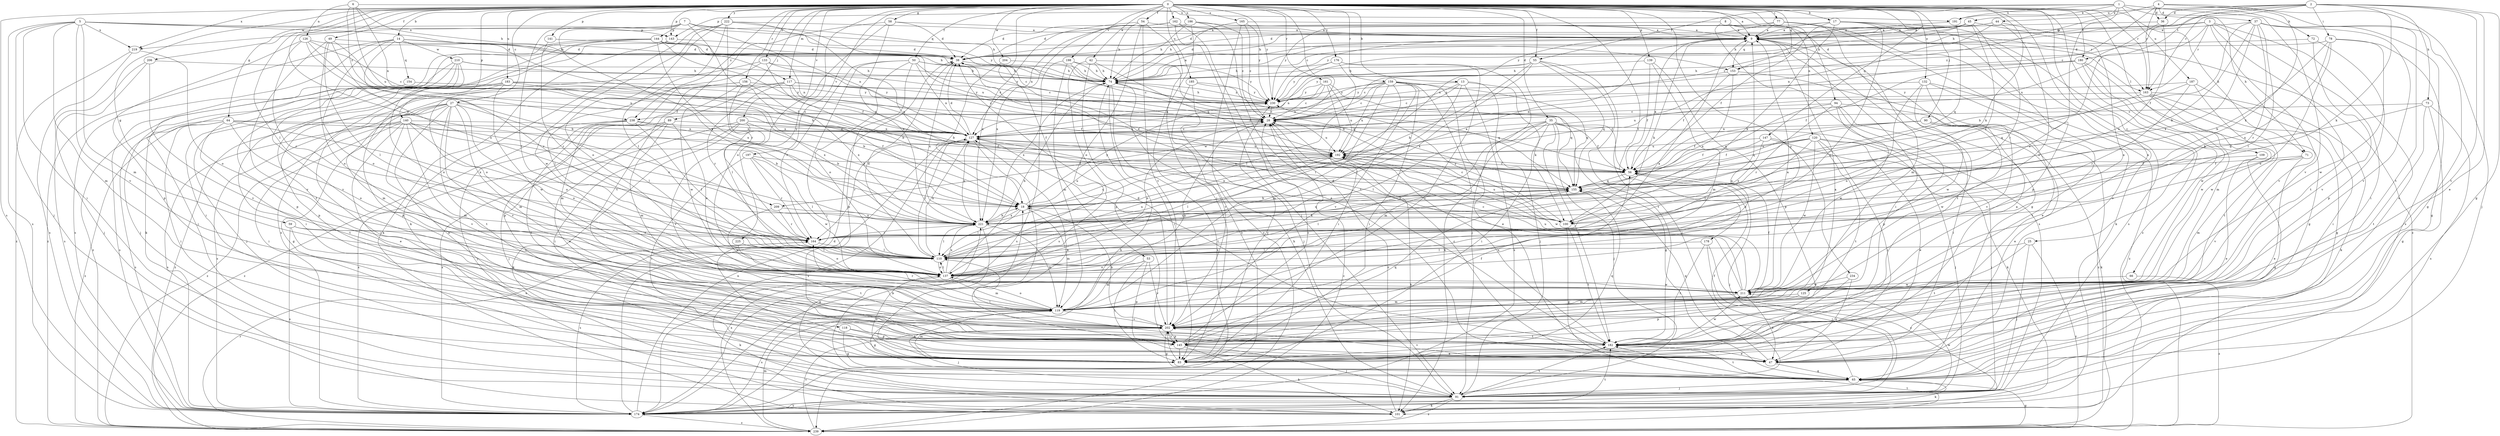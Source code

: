 strict digraph  {
0;
1;
2;
3;
4;
5;
6;
7;
8;
9;
13;
14;
17;
18;
25;
27;
28;
35;
36;
37;
38;
42;
44;
45;
47;
49;
50;
53;
54;
55;
56;
58;
59;
64;
65;
66;
71;
72;
73;
74;
77;
78;
83;
89;
90;
91;
94;
100;
101;
109;
110;
117;
118;
119;
120;
125;
126;
127;
132;
133;
137;
139;
140;
141;
143;
144;
145;
147;
153;
154;
155;
156;
159;
161;
162;
163;
164;
165;
174;
176;
178;
180;
182;
183;
185;
186;
187;
191;
192;
197;
198;
200;
202;
204;
206;
209;
210;
211;
219;
221;
222;
225;
230;
234;
238;
239;
0 -> 9  [label=a];
0 -> 13  [label=b];
0 -> 14  [label=b];
0 -> 17  [label=b];
0 -> 25  [label=c];
0 -> 27  [label=c];
0 -> 28  [label=c];
0 -> 35  [label=d];
0 -> 42  [label=e];
0 -> 49  [label=f];
0 -> 50  [label=f];
0 -> 53  [label=f];
0 -> 54  [label=f];
0 -> 55  [label=f];
0 -> 58  [label=g];
0 -> 59  [label=g];
0 -> 64  [label=g];
0 -> 66  [label=h];
0 -> 71  [label=h];
0 -> 77  [label=i];
0 -> 89  [label=j];
0 -> 90  [label=j];
0 -> 94  [label=k];
0 -> 100  [label=k];
0 -> 109  [label=l];
0 -> 110  [label=l];
0 -> 117  [label=m];
0 -> 120  [label=n];
0 -> 125  [label=n];
0 -> 132  [label=o];
0 -> 133  [label=o];
0 -> 139  [label=p];
0 -> 140  [label=p];
0 -> 141  [label=p];
0 -> 143  [label=p];
0 -> 147  [label=q];
0 -> 153  [label=q];
0 -> 156  [label=r];
0 -> 159  [label=r];
0 -> 161  [label=r];
0 -> 162  [label=r];
0 -> 163  [label=r];
0 -> 165  [label=s];
0 -> 174  [label=s];
0 -> 176  [label=t];
0 -> 178  [label=t];
0 -> 180  [label=t];
0 -> 183  [label=u];
0 -> 185  [label=u];
0 -> 186  [label=u];
0 -> 197  [label=v];
0 -> 198  [label=v];
0 -> 200  [label=v];
0 -> 204  [label=w];
0 -> 206  [label=w];
0 -> 209  [label=w];
0 -> 219  [label=x];
0 -> 222  [label=y];
0 -> 225  [label=y];
0 -> 230  [label=y];
0 -> 234  [label=z];
0 -> 238  [label=z];
1 -> 44  [label=e];
1 -> 45  [label=e];
1 -> 55  [label=f];
1 -> 71  [label=h];
1 -> 72  [label=h];
1 -> 137  [label=o];
1 -> 143  [label=p];
1 -> 187  [label=u];
1 -> 191  [label=u];
1 -> 202  [label=v];
2 -> 28  [label=c];
2 -> 36  [label=d];
2 -> 47  [label=e];
2 -> 65  [label=g];
2 -> 73  [label=h];
2 -> 74  [label=h];
2 -> 78  [label=i];
2 -> 100  [label=k];
2 -> 163  [label=r];
2 -> 180  [label=t];
2 -> 182  [label=t];
2 -> 191  [label=u];
3 -> 9  [label=a];
3 -> 18  [label=b];
3 -> 47  [label=e];
3 -> 74  [label=h];
3 -> 83  [label=i];
3 -> 163  [label=r];
3 -> 182  [label=t];
3 -> 202  [label=v];
4 -> 36  [label=d];
4 -> 37  [label=d];
4 -> 91  [label=j];
4 -> 100  [label=k];
4 -> 153  [label=q];
4 -> 163  [label=r];
4 -> 182  [label=t];
4 -> 238  [label=z];
5 -> 83  [label=i];
5 -> 91  [label=j];
5 -> 117  [label=m];
5 -> 118  [label=m];
5 -> 119  [label=m];
5 -> 143  [label=p];
5 -> 153  [label=q];
5 -> 174  [label=s];
5 -> 202  [label=v];
5 -> 219  [label=x];
6 -> 74  [label=h];
6 -> 126  [label=n];
6 -> 127  [label=n];
6 -> 191  [label=u];
6 -> 192  [label=u];
6 -> 238  [label=z];
7 -> 18  [label=b];
7 -> 74  [label=h];
7 -> 110  [label=l];
7 -> 127  [label=n];
7 -> 144  [label=p];
7 -> 219  [label=x];
7 -> 221  [label=x];
7 -> 230  [label=y];
8 -> 9  [label=a];
8 -> 38  [label=d];
8 -> 65  [label=g];
8 -> 163  [label=r];
8 -> 174  [label=s];
9 -> 38  [label=d];
9 -> 83  [label=i];
9 -> 100  [label=k];
9 -> 153  [label=q];
9 -> 163  [label=r];
9 -> 182  [label=t];
13 -> 28  [label=c];
13 -> 91  [label=j];
13 -> 100  [label=k];
13 -> 110  [label=l];
13 -> 174  [label=s];
13 -> 209  [label=w];
13 -> 230  [label=y];
14 -> 38  [label=d];
14 -> 56  [label=f];
14 -> 74  [label=h];
14 -> 137  [label=o];
14 -> 154  [label=q];
14 -> 164  [label=r];
14 -> 174  [label=s];
14 -> 210  [label=w];
14 -> 239  [label=z];
17 -> 9  [label=a];
17 -> 38  [label=d];
17 -> 56  [label=f];
17 -> 100  [label=k];
17 -> 137  [label=o];
17 -> 145  [label=p];
17 -> 174  [label=s];
17 -> 239  [label=z];
18 -> 9  [label=a];
18 -> 100  [label=k];
18 -> 110  [label=l];
18 -> 119  [label=m];
18 -> 192  [label=u];
18 -> 221  [label=x];
18 -> 230  [label=y];
25 -> 91  [label=j];
25 -> 110  [label=l];
25 -> 182  [label=t];
25 -> 239  [label=z];
27 -> 28  [label=c];
27 -> 47  [label=e];
27 -> 65  [label=g];
27 -> 83  [label=i];
27 -> 110  [label=l];
27 -> 119  [label=m];
27 -> 137  [label=o];
27 -> 174  [label=s];
27 -> 182  [label=t];
27 -> 202  [label=v];
27 -> 239  [label=z];
28 -> 127  [label=n];
28 -> 137  [label=o];
28 -> 192  [label=u];
35 -> 56  [label=f];
35 -> 65  [label=g];
35 -> 83  [label=i];
35 -> 91  [label=j];
35 -> 101  [label=k];
35 -> 110  [label=l];
35 -> 119  [label=m];
35 -> 127  [label=n];
35 -> 137  [label=o];
35 -> 182  [label=t];
36 -> 9  [label=a];
36 -> 192  [label=u];
36 -> 221  [label=x];
37 -> 9  [label=a];
37 -> 18  [label=b];
37 -> 56  [label=f];
37 -> 65  [label=g];
37 -> 110  [label=l];
37 -> 164  [label=r];
37 -> 174  [label=s];
37 -> 202  [label=v];
37 -> 221  [label=x];
38 -> 74  [label=h];
38 -> 221  [label=x];
42 -> 74  [label=h];
42 -> 145  [label=p];
42 -> 155  [label=q];
42 -> 174  [label=s];
42 -> 192  [label=u];
44 -> 9  [label=a];
44 -> 127  [label=n];
44 -> 137  [label=o];
44 -> 230  [label=y];
44 -> 239  [label=z];
45 -> 9  [label=a];
45 -> 28  [label=c];
45 -> 38  [label=d];
45 -> 74  [label=h];
45 -> 137  [label=o];
45 -> 164  [label=r];
45 -> 221  [label=x];
45 -> 230  [label=y];
47 -> 28  [label=c];
47 -> 65  [label=g];
47 -> 127  [label=n];
47 -> 155  [label=q];
47 -> 202  [label=v];
49 -> 38  [label=d];
49 -> 110  [label=l];
49 -> 137  [label=o];
49 -> 192  [label=u];
49 -> 202  [label=v];
49 -> 221  [label=x];
50 -> 28  [label=c];
50 -> 74  [label=h];
50 -> 83  [label=i];
50 -> 127  [label=n];
50 -> 137  [label=o];
50 -> 145  [label=p];
50 -> 164  [label=r];
50 -> 230  [label=y];
53 -> 83  [label=i];
53 -> 119  [label=m];
53 -> 137  [label=o];
53 -> 145  [label=p];
53 -> 202  [label=v];
54 -> 9  [label=a];
54 -> 74  [label=h];
54 -> 137  [label=o];
54 -> 202  [label=v];
54 -> 221  [label=x];
54 -> 239  [label=z];
55 -> 18  [label=b];
55 -> 74  [label=h];
55 -> 91  [label=j];
55 -> 127  [label=n];
55 -> 155  [label=q];
55 -> 182  [label=t];
55 -> 221  [label=x];
56 -> 9  [label=a];
56 -> 91  [label=j];
56 -> 155  [label=q];
58 -> 9  [label=a];
58 -> 38  [label=d];
58 -> 137  [label=o];
58 -> 182  [label=t];
58 -> 221  [label=x];
59 -> 47  [label=e];
59 -> 137  [label=o];
59 -> 164  [label=r];
59 -> 174  [label=s];
64 -> 56  [label=f];
64 -> 83  [label=i];
64 -> 127  [label=n];
64 -> 137  [label=o];
64 -> 174  [label=s];
64 -> 182  [label=t];
64 -> 221  [label=x];
64 -> 239  [label=z];
65 -> 18  [label=b];
65 -> 56  [label=f];
65 -> 91  [label=j];
65 -> 101  [label=k];
65 -> 182  [label=t];
66 -> 211  [label=w];
66 -> 239  [label=z];
71 -> 47  [label=e];
71 -> 56  [label=f];
71 -> 119  [label=m];
71 -> 202  [label=v];
72 -> 38  [label=d];
72 -> 145  [label=p];
72 -> 202  [label=v];
73 -> 28  [label=c];
73 -> 65  [label=g];
73 -> 155  [label=q];
73 -> 174  [label=s];
73 -> 182  [label=t];
74 -> 9  [label=a];
74 -> 56  [label=f];
74 -> 83  [label=i];
74 -> 174  [label=s];
74 -> 221  [label=x];
74 -> 230  [label=y];
77 -> 9  [label=a];
77 -> 47  [label=e];
77 -> 101  [label=k];
77 -> 119  [label=m];
77 -> 192  [label=u];
77 -> 230  [label=y];
78 -> 18  [label=b];
78 -> 38  [label=d];
78 -> 65  [label=g];
78 -> 137  [label=o];
78 -> 211  [label=w];
78 -> 221  [label=x];
83 -> 9  [label=a];
83 -> 119  [label=m];
83 -> 137  [label=o];
83 -> 155  [label=q];
83 -> 202  [label=v];
83 -> 230  [label=y];
89 -> 47  [label=e];
89 -> 91  [label=j];
89 -> 119  [label=m];
89 -> 127  [label=n];
89 -> 137  [label=o];
89 -> 174  [label=s];
90 -> 47  [label=e];
90 -> 56  [label=f];
90 -> 101  [label=k];
90 -> 127  [label=n];
90 -> 155  [label=q];
90 -> 211  [label=w];
91 -> 74  [label=h];
91 -> 101  [label=k];
91 -> 174  [label=s];
91 -> 182  [label=t];
91 -> 211  [label=w];
91 -> 239  [label=z];
94 -> 28  [label=c];
94 -> 83  [label=i];
94 -> 145  [label=p];
94 -> 155  [label=q];
94 -> 164  [label=r];
94 -> 211  [label=w];
94 -> 239  [label=z];
100 -> 28  [label=c];
100 -> 65  [label=g];
100 -> 127  [label=n];
100 -> 182  [label=t];
100 -> 192  [label=u];
100 -> 230  [label=y];
101 -> 28  [label=c];
109 -> 47  [label=e];
109 -> 56  [label=f];
109 -> 65  [label=g];
110 -> 38  [label=d];
110 -> 127  [label=n];
110 -> 137  [label=o];
110 -> 192  [label=u];
117 -> 28  [label=c];
117 -> 56  [label=f];
117 -> 119  [label=m];
117 -> 127  [label=n];
117 -> 145  [label=p];
117 -> 164  [label=r];
117 -> 230  [label=y];
118 -> 65  [label=g];
118 -> 145  [label=p];
118 -> 182  [label=t];
119 -> 9  [label=a];
119 -> 28  [label=c];
119 -> 65  [label=g];
119 -> 137  [label=o];
119 -> 164  [label=r];
119 -> 174  [label=s];
119 -> 202  [label=v];
120 -> 47  [label=e];
120 -> 56  [label=f];
120 -> 83  [label=i];
120 -> 91  [label=j];
120 -> 110  [label=l];
120 -> 155  [label=q];
120 -> 182  [label=t];
120 -> 192  [label=u];
120 -> 211  [label=w];
125 -> 119  [label=m];
125 -> 145  [label=p];
126 -> 18  [label=b];
126 -> 28  [label=c];
126 -> 38  [label=d];
126 -> 56  [label=f];
126 -> 145  [label=p];
126 -> 164  [label=r];
127 -> 28  [label=c];
127 -> 38  [label=d];
127 -> 83  [label=i];
127 -> 110  [label=l];
127 -> 164  [label=r];
127 -> 174  [label=s];
127 -> 182  [label=t];
127 -> 192  [label=u];
132 -> 137  [label=o];
132 -> 182  [label=t];
132 -> 202  [label=v];
132 -> 211  [label=w];
132 -> 230  [label=y];
132 -> 239  [label=z];
133 -> 18  [label=b];
133 -> 56  [label=f];
133 -> 74  [label=h];
133 -> 110  [label=l];
133 -> 137  [label=o];
137 -> 9  [label=a];
137 -> 74  [label=h];
137 -> 101  [label=k];
137 -> 110  [label=l];
137 -> 119  [label=m];
137 -> 211  [label=w];
137 -> 221  [label=x];
139 -> 56  [label=f];
139 -> 74  [label=h];
139 -> 119  [label=m];
139 -> 145  [label=p];
140 -> 18  [label=b];
140 -> 47  [label=e];
140 -> 83  [label=i];
140 -> 119  [label=m];
140 -> 127  [label=n];
140 -> 137  [label=o];
140 -> 174  [label=s];
140 -> 202  [label=v];
140 -> 221  [label=x];
140 -> 239  [label=z];
141 -> 38  [label=d];
141 -> 164  [label=r];
143 -> 38  [label=d];
143 -> 101  [label=k];
143 -> 174  [label=s];
144 -> 28  [label=c];
144 -> 38  [label=d];
144 -> 56  [label=f];
144 -> 91  [label=j];
144 -> 101  [label=k];
144 -> 127  [label=n];
144 -> 182  [label=t];
144 -> 202  [label=v];
144 -> 221  [label=x];
145 -> 28  [label=c];
145 -> 47  [label=e];
145 -> 56  [label=f];
145 -> 83  [label=i];
145 -> 91  [label=j];
145 -> 101  [label=k];
145 -> 155  [label=q];
145 -> 202  [label=v];
147 -> 56  [label=f];
147 -> 91  [label=j];
147 -> 137  [label=o];
147 -> 192  [label=u];
147 -> 221  [label=x];
153 -> 28  [label=c];
153 -> 47  [label=e];
153 -> 56  [label=f];
153 -> 221  [label=x];
154 -> 174  [label=s];
154 -> 230  [label=y];
155 -> 18  [label=b];
155 -> 38  [label=d];
155 -> 110  [label=l];
155 -> 127  [label=n];
156 -> 110  [label=l];
156 -> 119  [label=m];
156 -> 145  [label=p];
156 -> 211  [label=w];
156 -> 221  [label=x];
156 -> 230  [label=y];
159 -> 28  [label=c];
159 -> 47  [label=e];
159 -> 83  [label=i];
159 -> 101  [label=k];
159 -> 110  [label=l];
159 -> 119  [label=m];
159 -> 127  [label=n];
159 -> 155  [label=q];
159 -> 192  [label=u];
159 -> 202  [label=v];
159 -> 230  [label=y];
161 -> 28  [label=c];
161 -> 83  [label=i];
161 -> 127  [label=n];
161 -> 155  [label=q];
161 -> 192  [label=u];
161 -> 230  [label=y];
162 -> 9  [label=a];
162 -> 38  [label=d];
162 -> 47  [label=e];
162 -> 91  [label=j];
162 -> 221  [label=x];
163 -> 65  [label=g];
163 -> 101  [label=k];
163 -> 127  [label=n];
163 -> 155  [label=q];
163 -> 182  [label=t];
163 -> 211  [label=w];
164 -> 110  [label=l];
164 -> 155  [label=q];
164 -> 174  [label=s];
165 -> 9  [label=a];
165 -> 28  [label=c];
165 -> 74  [label=h];
165 -> 230  [label=y];
165 -> 239  [label=z];
174 -> 38  [label=d];
174 -> 74  [label=h];
174 -> 127  [label=n];
174 -> 182  [label=t];
174 -> 239  [label=z];
176 -> 74  [label=h];
176 -> 91  [label=j];
176 -> 110  [label=l];
176 -> 202  [label=v];
176 -> 230  [label=y];
178 -> 91  [label=j];
178 -> 110  [label=l];
178 -> 174  [label=s];
178 -> 182  [label=t];
180 -> 56  [label=f];
180 -> 65  [label=g];
180 -> 74  [label=h];
180 -> 119  [label=m];
180 -> 211  [label=w];
180 -> 230  [label=y];
182 -> 47  [label=e];
182 -> 110  [label=l];
182 -> 192  [label=u];
182 -> 211  [label=w];
183 -> 18  [label=b];
183 -> 83  [label=i];
183 -> 91  [label=j];
183 -> 145  [label=p];
183 -> 211  [label=w];
183 -> 221  [label=x];
183 -> 230  [label=y];
185 -> 91  [label=j];
185 -> 155  [label=q];
185 -> 202  [label=v];
185 -> 230  [label=y];
186 -> 9  [label=a];
186 -> 28  [label=c];
186 -> 74  [label=h];
186 -> 83  [label=i];
186 -> 127  [label=n];
186 -> 182  [label=t];
187 -> 83  [label=i];
187 -> 164  [label=r];
187 -> 192  [label=u];
187 -> 211  [label=w];
187 -> 230  [label=y];
191 -> 9  [label=a];
191 -> 155  [label=q];
192 -> 56  [label=f];
192 -> 101  [label=k];
192 -> 110  [label=l];
192 -> 211  [label=w];
197 -> 56  [label=f];
197 -> 83  [label=i];
197 -> 110  [label=l];
197 -> 164  [label=r];
197 -> 211  [label=w];
198 -> 28  [label=c];
198 -> 74  [label=h];
198 -> 119  [label=m];
198 -> 174  [label=s];
198 -> 230  [label=y];
200 -> 18  [label=b];
200 -> 56  [label=f];
200 -> 83  [label=i];
200 -> 101  [label=k];
200 -> 127  [label=n];
200 -> 174  [label=s];
200 -> 202  [label=v];
202 -> 9  [label=a];
202 -> 18  [label=b];
202 -> 38  [label=d];
202 -> 65  [label=g];
202 -> 91  [label=j];
202 -> 145  [label=p];
202 -> 182  [label=t];
204 -> 18  [label=b];
204 -> 74  [label=h];
206 -> 74  [label=h];
206 -> 91  [label=j];
206 -> 174  [label=s];
206 -> 202  [label=v];
209 -> 164  [label=r];
209 -> 211  [label=w];
209 -> 221  [label=x];
210 -> 28  [label=c];
210 -> 74  [label=h];
210 -> 83  [label=i];
210 -> 91  [label=j];
210 -> 137  [label=o];
210 -> 145  [label=p];
210 -> 239  [label=z];
211 -> 9  [label=a];
211 -> 28  [label=c];
211 -> 38  [label=d];
211 -> 47  [label=e];
211 -> 56  [label=f];
211 -> 119  [label=m];
211 -> 192  [label=u];
219 -> 137  [label=o];
219 -> 174  [label=s];
219 -> 239  [label=z];
221 -> 18  [label=b];
221 -> 65  [label=g];
221 -> 110  [label=l];
221 -> 119  [label=m];
221 -> 127  [label=n];
221 -> 155  [label=q];
221 -> 164  [label=r];
221 -> 192  [label=u];
222 -> 9  [label=a];
222 -> 101  [label=k];
222 -> 110  [label=l];
222 -> 137  [label=o];
222 -> 155  [label=q];
222 -> 164  [label=r];
222 -> 192  [label=u];
222 -> 211  [label=w];
225 -> 110  [label=l];
225 -> 137  [label=o];
225 -> 182  [label=t];
230 -> 28  [label=c];
230 -> 74  [label=h];
234 -> 47  [label=e];
234 -> 83  [label=i];
234 -> 211  [label=w];
238 -> 18  [label=b];
238 -> 91  [label=j];
238 -> 110  [label=l];
238 -> 127  [label=n];
238 -> 182  [label=t];
238 -> 239  [label=z];
239 -> 28  [label=c];
239 -> 65  [label=g];
239 -> 119  [label=m];
239 -> 164  [label=r];
239 -> 182  [label=t];
239 -> 202  [label=v];
239 -> 221  [label=x];
}
